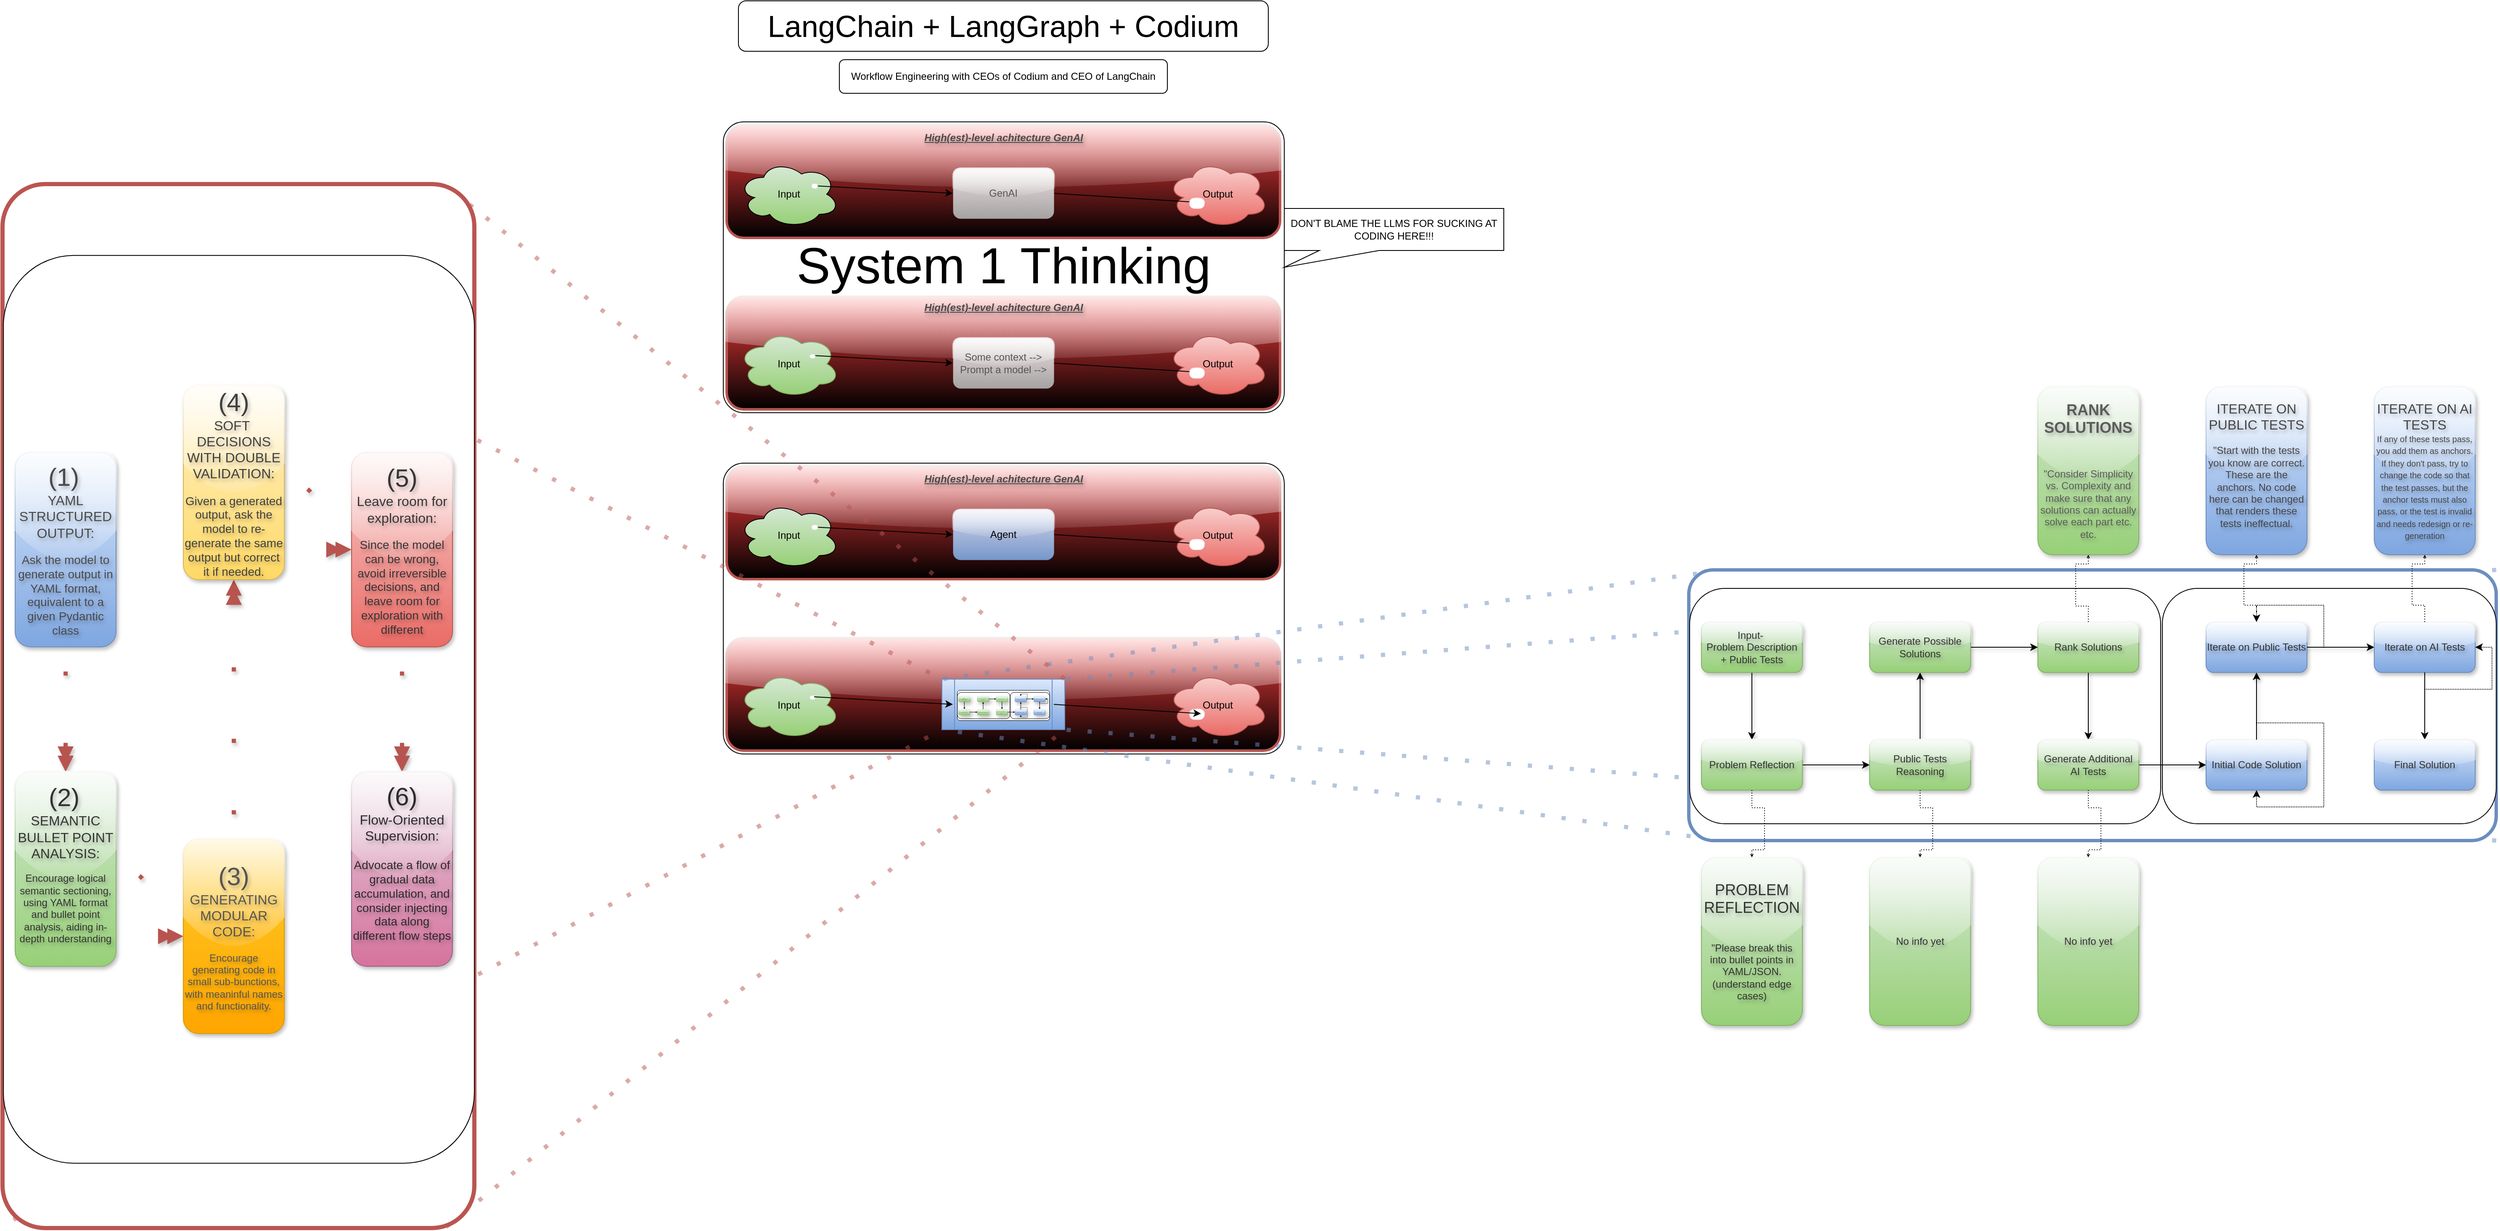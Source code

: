 <mxfile version="24.2.5" type="device">
  <diagram name="Page-1" id="K407w9nL5UWcx7nOBEo9">
    <mxGraphModel dx="3453" dy="1595" grid="1" gridSize="10" guides="1" tooltips="1" connect="1" arrows="1" fold="1" page="1" pageScale="1" pageWidth="850" pageHeight="1100" math="0" shadow="0">
      <root>
        <mxCell id="0" />
        <mxCell id="1" parent="0" />
        <mxCell id="q98mL0SS-_pi7WWjKhIn-27" value="" style="rounded=1;whiteSpace=wrap;html=1;arcSize=7;" vertex="1" parent="1">
          <mxGeometry x="92" y="174" width="667" height="346" as="geometry" />
        </mxCell>
        <mxCell id="q98mL0SS-_pi7WWjKhIn-15" value="" style="rounded=1;whiteSpace=wrap;html=1;glass=1;strokeColor=#b85450;strokeWidth=3;fillColor=#F83C3C;gradientColor=#000000;" vertex="1" parent="1">
          <mxGeometry x="96" y="178" width="658" height="134" as="geometry" />
        </mxCell>
        <mxCell id="q98mL0SS-_pi7WWjKhIn-1" value="LangChain + LangGraph + Codium" style="rounded=1;whiteSpace=wrap;html=1;fontSize=36;" vertex="1" parent="1">
          <mxGeometry x="110" y="30" width="630" height="60" as="geometry" />
        </mxCell>
        <mxCell id="q98mL0SS-_pi7WWjKhIn-2" value="Workflow Engineering with CEOs of Codium and CEO of LangChain" style="rounded=1;whiteSpace=wrap;html=1;" vertex="1" parent="1">
          <mxGeometry x="230" y="100" width="390" height="40" as="geometry" />
        </mxCell>
        <mxCell id="q98mL0SS-_pi7WWjKhIn-6" value="Input" style="ellipse;shape=cloud;whiteSpace=wrap;html=1;fillColor=#d5e8d4;gradientColor=#97d077;strokeColor=default;" vertex="1" parent="1">
          <mxGeometry x="110" y="220" width="120" height="80" as="geometry" />
        </mxCell>
        <mxCell id="q98mL0SS-_pi7WWjKhIn-7" value="Output" style="ellipse;shape=cloud;whiteSpace=wrap;html=1;fillColor=#f8cecc;gradientColor=#ea6b66;strokeColor=#b85450;" vertex="1" parent="1">
          <mxGeometry x="620" y="220" width="120" height="80" as="geometry" />
        </mxCell>
        <mxCell id="q98mL0SS-_pi7WWjKhIn-10" style="rounded=0;orthogonalLoop=1;jettySize=auto;html=1;exitX=1;exitY=0.5;exitDx=0;exitDy=0;entryX=0.333;entryY=0.625;entryDx=0;entryDy=0;entryPerimeter=0;" edge="1" parent="1" source="q98mL0SS-_pi7WWjKhIn-8" target="q98mL0SS-_pi7WWjKhIn-7">
          <mxGeometry relative="1" as="geometry" />
        </mxCell>
        <mxCell id="q98mL0SS-_pi7WWjKhIn-9" style="rounded=0;orthogonalLoop=1;jettySize=auto;html=1;entryX=0;entryY=0.5;entryDx=0;entryDy=0;exitX=0.75;exitY=0.375;exitDx=0;exitDy=0;exitPerimeter=0;" edge="1" parent="1" source="q98mL0SS-_pi7WWjKhIn-6" target="q98mL0SS-_pi7WWjKhIn-8">
          <mxGeometry relative="1" as="geometry" />
        </mxCell>
        <mxCell id="q98mL0SS-_pi7WWjKhIn-11" value="" style="whiteSpace=wrap;html=1;strokeWidth=0.5;rounded=1;arcSize=50;strokeColor=none;glass=1;imageAspect=0;resizeWidth=1;resizeHeight=1;" vertex="1" parent="1">
          <mxGeometry x="197" y="248" width="7" height="5" as="geometry" />
        </mxCell>
        <mxCell id="q98mL0SS-_pi7WWjKhIn-12" value="" style="whiteSpace=wrap;html=1;strokeWidth=0.5;rounded=1;arcSize=50;strokeColor=none;glass=1;imageAspect=0;resizeWidth=1;resizeHeight=1;" vertex="1" parent="1">
          <mxGeometry x="646" y="265" width="18" height="12" as="geometry" />
        </mxCell>
        <mxCell id="q98mL0SS-_pi7WWjKhIn-13" value="High(est)-level achitecture GenAI" style="text;html=1;align=center;verticalAlign=middle;resizable=0;points=[];autosize=1;strokeColor=none;fillColor=none;textShadow=1;fontColor=#4A4A4A;fontStyle=7" vertex="1" parent="1">
          <mxGeometry x="325" y="178" width="200" height="30" as="geometry" />
        </mxCell>
        <mxCell id="q98mL0SS-_pi7WWjKhIn-14" value="System 1 Thinking" style="text;html=1;align=center;verticalAlign=middle;resizable=0;points=[];autosize=1;strokeColor=none;fillColor=none;fontSize=60;" vertex="1" parent="1">
          <mxGeometry x="165" y="300" width="520" height="90" as="geometry" />
        </mxCell>
        <mxCell id="q98mL0SS-_pi7WWjKhIn-8" value="GenAI" style="rounded=1;whiteSpace=wrap;html=1;glass=1;flipV=0;opacity=90;strokeWidth=0.1;strokeColor=#666666;fillColor=#f5f5f5;gradientColor=#b3b3b3;fontColor=#545454;" vertex="1" parent="1">
          <mxGeometry x="365" y="229" width="120" height="60" as="geometry" />
        </mxCell>
        <mxCell id="q98mL0SS-_pi7WWjKhIn-16" value="" style="rounded=1;whiteSpace=wrap;html=1;glass=1;strokeColor=#b85450;strokeWidth=3;align=center;verticalAlign=middle;fontFamily=Helvetica;fontSize=12;fontColor=default;fillColor=#F83C3C;gradientColor=#000000;" vertex="1" parent="1">
          <mxGeometry x="96" y="382" width="658" height="134" as="geometry" />
        </mxCell>
        <mxCell id="q98mL0SS-_pi7WWjKhIn-17" value="Input" style="ellipse;shape=cloud;whiteSpace=wrap;html=1;fillColor=#d5e8d4;gradientColor=#97d077;strokeColor=#82b366;" vertex="1" parent="1">
          <mxGeometry x="110" y="422" width="120" height="80" as="geometry" />
        </mxCell>
        <mxCell id="q98mL0SS-_pi7WWjKhIn-18" value="Output" style="ellipse;shape=cloud;whiteSpace=wrap;html=1;fillColor=#f8cecc;gradientColor=#ea6b66;strokeColor=#b85450;" vertex="1" parent="1">
          <mxGeometry x="620" y="422" width="120" height="80" as="geometry" />
        </mxCell>
        <mxCell id="q98mL0SS-_pi7WWjKhIn-19" style="rounded=0;orthogonalLoop=1;jettySize=auto;html=1;exitX=1;exitY=0.5;exitDx=0;exitDy=0;entryX=0.333;entryY=0.625;entryDx=0;entryDy=0;entryPerimeter=0;" edge="1" source="q98mL0SS-_pi7WWjKhIn-24" target="q98mL0SS-_pi7WWjKhIn-18" parent="1">
          <mxGeometry relative="1" as="geometry" />
        </mxCell>
        <mxCell id="q98mL0SS-_pi7WWjKhIn-20" style="rounded=0;orthogonalLoop=1;jettySize=auto;html=1;entryX=0;entryY=0.5;entryDx=0;entryDy=0;exitX=0.75;exitY=0.375;exitDx=0;exitDy=0;exitPerimeter=0;" edge="1" source="q98mL0SS-_pi7WWjKhIn-17" target="q98mL0SS-_pi7WWjKhIn-24" parent="1">
          <mxGeometry relative="1" as="geometry" />
        </mxCell>
        <mxCell id="q98mL0SS-_pi7WWjKhIn-21" value="" style="whiteSpace=wrap;html=1;strokeWidth=0.5;rounded=1;arcSize=50;glass=1;strokeColor=none;imageAspect=0;resizeWidth=1;resizeHeight=1;" vertex="1" parent="1">
          <mxGeometry x="195" y="451" width="6" height="4" as="geometry" />
        </mxCell>
        <mxCell id="q98mL0SS-_pi7WWjKhIn-22" value="" style="whiteSpace=wrap;html=1;strokeWidth=0.5;rounded=1;arcSize=50;glass=1;strokeColor=none;imageAspect=0;resizeWidth=1;resizeHeight=1;" vertex="1" parent="1">
          <mxGeometry x="646" y="467" width="18" height="12" as="geometry" />
        </mxCell>
        <mxCell id="q98mL0SS-_pi7WWjKhIn-23" value="High(est)-level achitecture GenAI" style="text;html=1;align=center;verticalAlign=middle;resizable=0;points=[];autosize=1;strokeColor=none;fillColor=none;textShadow=1;fontColor=#4A4A4A;fontStyle=7" vertex="1" parent="1">
          <mxGeometry x="325" y="380" width="200" height="30" as="geometry" />
        </mxCell>
        <mxCell id="q98mL0SS-_pi7WWjKhIn-24" value="Some context --&amp;gt;&lt;div&gt;Prompt a model --&amp;gt;&lt;/div&gt;" style="rounded=1;whiteSpace=wrap;html=1;glass=1;flipV=0;opacity=90;strokeWidth=0.1;strokeColor=#666666;fillColor=#f5f5f5;gradientColor=#b3b3b3;fontColor=#545454;" vertex="1" parent="1">
          <mxGeometry x="365" y="431" width="120" height="60" as="geometry" />
        </mxCell>
        <mxCell id="q98mL0SS-_pi7WWjKhIn-29" value="" style="rounded=1;whiteSpace=wrap;html=1;arcSize=7;" vertex="1" parent="1">
          <mxGeometry x="92" y="580" width="667" height="346" as="geometry" />
        </mxCell>
        <mxCell id="q98mL0SS-_pi7WWjKhIn-30" value="" style="rounded=1;whiteSpace=wrap;html=1;glass=1;strokeColor=#b85450;strokeWidth=3;fillColor=#F83C3C;gradientColor=#000000;" vertex="1" parent="1">
          <mxGeometry x="96" y="584" width="658" height="134" as="geometry" />
        </mxCell>
        <mxCell id="q98mL0SS-_pi7WWjKhIn-31" value="Input" style="ellipse;shape=cloud;whiteSpace=wrap;html=1;fillColor=#d5e8d4;gradientColor=#97d077;strokeColor=default;" vertex="1" parent="1">
          <mxGeometry x="110" y="626" width="120" height="80" as="geometry" />
        </mxCell>
        <mxCell id="q98mL0SS-_pi7WWjKhIn-32" value="Output" style="ellipse;shape=cloud;whiteSpace=wrap;html=1;fillColor=#f8cecc;gradientColor=#ea6b66;strokeColor=#b85450;" vertex="1" parent="1">
          <mxGeometry x="620" y="626" width="120" height="80" as="geometry" />
        </mxCell>
        <mxCell id="q98mL0SS-_pi7WWjKhIn-33" style="rounded=0;orthogonalLoop=1;jettySize=auto;html=1;exitX=1;exitY=0.5;exitDx=0;exitDy=0;entryX=0.333;entryY=0.625;entryDx=0;entryDy=0;entryPerimeter=0;" edge="1" source="q98mL0SS-_pi7WWjKhIn-39" target="q98mL0SS-_pi7WWjKhIn-32" parent="1">
          <mxGeometry relative="1" as="geometry" />
        </mxCell>
        <mxCell id="q98mL0SS-_pi7WWjKhIn-34" style="rounded=0;orthogonalLoop=1;jettySize=auto;html=1;entryX=0;entryY=0.5;entryDx=0;entryDy=0;exitX=0.75;exitY=0.375;exitDx=0;exitDy=0;exitPerimeter=0;" edge="1" source="q98mL0SS-_pi7WWjKhIn-31" target="q98mL0SS-_pi7WWjKhIn-39" parent="1">
          <mxGeometry relative="1" as="geometry" />
        </mxCell>
        <mxCell id="q98mL0SS-_pi7WWjKhIn-35" value="" style="whiteSpace=wrap;html=1;strokeWidth=0.5;rounded=1;arcSize=50;strokeColor=none;glass=1;imageAspect=0;resizeWidth=1;resizeHeight=1;" vertex="1" parent="1">
          <mxGeometry x="197" y="654" width="7" height="5" as="geometry" />
        </mxCell>
        <mxCell id="q98mL0SS-_pi7WWjKhIn-36" value="" style="whiteSpace=wrap;html=1;strokeWidth=0.5;rounded=1;arcSize=50;strokeColor=none;glass=1;imageAspect=0;resizeWidth=1;resizeHeight=1;" vertex="1" parent="1">
          <mxGeometry x="646" y="671" width="18" height="12" as="geometry" />
        </mxCell>
        <mxCell id="q98mL0SS-_pi7WWjKhIn-37" value="High(est)-level achitecture GenAI" style="text;html=1;align=center;verticalAlign=middle;resizable=0;points=[];autosize=1;strokeColor=none;fillColor=none;textShadow=1;fontColor=#4A4A4A;fontStyle=7" vertex="1" parent="1">
          <mxGeometry x="325" y="584" width="200" height="30" as="geometry" />
        </mxCell>
        <mxCell id="q98mL0SS-_pi7WWjKhIn-39" value="Agent" style="rounded=1;whiteSpace=wrap;html=1;glass=1;flipV=0;opacity=90;strokeWidth=0.1;strokeColor=#6c8ebf;fillColor=#dae8fc;gradientColor=#7ea6e0;" vertex="1" parent="1">
          <mxGeometry x="365" y="635" width="120" height="60" as="geometry" />
        </mxCell>
        <mxCell id="q98mL0SS-_pi7WWjKhIn-40" value="" style="rounded=1;whiteSpace=wrap;html=1;glass=1;strokeColor=#b85450;strokeWidth=3;align=center;verticalAlign=middle;fontFamily=Helvetica;fontSize=12;fontColor=default;fillColor=#F83C3C;gradientColor=#000000;" vertex="1" parent="1">
          <mxGeometry x="96" y="788" width="658" height="134" as="geometry" />
        </mxCell>
        <mxCell id="q98mL0SS-_pi7WWjKhIn-179" style="rounded=0;orthogonalLoop=1;jettySize=auto;html=1;exitX=0.023;exitY=0.992;exitDx=0;exitDy=0;exitPerimeter=0;entryX=0;entryY=1;entryDx=0;entryDy=0;endArrow=none;endFill=0;dashed=1;dashPattern=1 4;strokeWidth=5;fillColor=#f8cecc;gradientColor=#ea6b66;strokeColor=#b85450;flowAnimation=0;flowAnimationDirection=reverse;flowAnimationTimingFunction=ease-out;flowAnimationDuration=200;opacity=50;" edge="1" parent="1" source="q98mL0SS-_pi7WWjKhIn-149" target="q98mL0SS-_pi7WWjKhIn-98">
          <mxGeometry relative="1" as="geometry">
            <mxPoint x="-350.19" y="1459" as="sourcePoint" />
            <mxPoint x="354.81" y="897" as="targetPoint" />
          </mxGeometry>
        </mxCell>
        <mxCell id="q98mL0SS-_pi7WWjKhIn-178" style="rounded=0;orthogonalLoop=1;jettySize=auto;html=1;exitX=1;exitY=1;exitDx=0;exitDy=0;exitPerimeter=0;entryX=1;entryY=1;entryDx=0;entryDy=0;endArrow=none;endFill=0;dashed=1;dashPattern=1 4;strokeWidth=5;fillColor=#dae8fc;gradientColor=#7ea6e0;strokeColor=#6c8ebf;curved=1;flowAnimation=0;flowAnimationDirection=reverse;flowAnimationTimingFunction=ease-out;flowAnimationDuration=200;opacity=50;" edge="1" parent="1" source="q98mL0SS-_pi7WWjKhIn-52" target="q98mL0SS-_pi7WWjKhIn-98">
          <mxGeometry relative="1" as="geometry">
            <mxPoint x="1413" y="1026.75" as="sourcePoint" />
            <mxPoint x="498" y="896.75" as="targetPoint" />
          </mxGeometry>
        </mxCell>
        <mxCell id="q98mL0SS-_pi7WWjKhIn-180" style="rounded=0;orthogonalLoop=1;jettySize=auto;html=1;exitX=0.016;exitY=0.015;exitDx=0;exitDy=0;exitPerimeter=0;entryX=0;entryY=0;entryDx=0;entryDy=0;endArrow=none;endFill=0;dashed=1;dashPattern=1 4;strokeWidth=5;fillColor=#f8cecc;gradientColor=#ea6b66;strokeColor=#b85450;flowAnimation=0;flowAnimationDirection=reverse;flowAnimationTimingFunction=ease-out;flowAnimationDuration=200;opacity=50;" edge="1" parent="1" source="q98mL0SS-_pi7WWjKhIn-149" target="q98mL0SS-_pi7WWjKhIn-98">
          <mxGeometry relative="1" as="geometry">
            <mxPoint x="-355" y="279" as="sourcePoint" />
            <mxPoint x="352" y="837" as="targetPoint" />
          </mxGeometry>
        </mxCell>
        <mxCell id="q98mL0SS-_pi7WWjKhIn-177" style="rounded=0;orthogonalLoop=1;jettySize=auto;html=1;exitX=1;exitY=0;exitDx=0;exitDy=0;exitPerimeter=0;entryX=1;entryY=0;entryDx=0;entryDy=0;endArrow=none;endFill=0;dashed=1;dashPattern=1 4;strokeWidth=5;fillColor=#dae8fc;gradientColor=#7ea6e0;strokeColor=#6c8ebf;flowAnimation=0;flowAnimationDirection=reverse;flowAnimationTimingFunction=ease-out;flowAnimationDuration=200;opacity=50;" edge="1" parent="1" source="q98mL0SS-_pi7WWjKhIn-52" target="q98mL0SS-_pi7WWjKhIn-98">
          <mxGeometry relative="1" as="geometry">
            <mxPoint x="1421" y="708" as="sourcePoint" />
            <mxPoint x="498" y="837" as="targetPoint" />
          </mxGeometry>
        </mxCell>
        <mxCell id="q98mL0SS-_pi7WWjKhIn-41" value="Input" style="ellipse;shape=cloud;whiteSpace=wrap;html=1;fillColor=#d5e8d4;gradientColor=#97d077;strokeColor=#82b366;" vertex="1" parent="1">
          <mxGeometry x="110" y="828" width="120" height="80" as="geometry" />
        </mxCell>
        <mxCell id="q98mL0SS-_pi7WWjKhIn-42" value="Output" style="ellipse;shape=cloud;whiteSpace=wrap;html=1;fillColor=#f8cecc;gradientColor=#ea6b66;strokeColor=#b85450;" vertex="1" parent="1">
          <mxGeometry x="620" y="828" width="120" height="80" as="geometry" />
        </mxCell>
        <mxCell id="q98mL0SS-_pi7WWjKhIn-45" value="" style="whiteSpace=wrap;html=1;strokeWidth=0.5;rounded=1;arcSize=50;glass=1;strokeColor=none;imageAspect=0;resizeWidth=1;resizeHeight=1;" vertex="1" parent="1">
          <mxGeometry x="195" y="857" width="6" height="4" as="geometry" />
        </mxCell>
        <mxCell id="q98mL0SS-_pi7WWjKhIn-46" value="" style="whiteSpace=wrap;html=1;strokeWidth=0.5;rounded=1;arcSize=50;glass=1;strokeColor=none;imageAspect=0;resizeWidth=1;resizeHeight=1;" vertex="1" parent="1">
          <mxGeometry x="646" y="873" width="18" height="12" as="geometry" />
        </mxCell>
        <mxCell id="q98mL0SS-_pi7WWjKhIn-98" value="" style="shape=process;whiteSpace=wrap;html=1;backgroundOutline=1;fillColor=#dae8fc;gradientColor=#7ea6e0;strokeColor=#6c8ebf;" vertex="1" parent="1">
          <mxGeometry x="352" y="837" width="146" height="60" as="geometry" />
        </mxCell>
        <mxCell id="q98mL0SS-_pi7WWjKhIn-51" value="DON&#39;T BLAME THE LLMS FOR SUCKING AT CODING HERE!!!" style="shape=callout;whiteSpace=wrap;html=1;perimeter=calloutPerimeter;position2=0;base=71;size=20;position=0.16;" vertex="1" parent="1">
          <mxGeometry x="759" y="277" width="261" height="70" as="geometry" />
        </mxCell>
        <mxCell id="q98mL0SS-_pi7WWjKhIn-43" style="rounded=0;orthogonalLoop=1;jettySize=auto;html=1;exitX=1;exitY=0.5;exitDx=0;exitDy=0;entryX=0.333;entryY=0.625;entryDx=0;entryDy=0;entryPerimeter=0;" edge="1" target="q98mL0SS-_pi7WWjKhIn-42" parent="1">
          <mxGeometry relative="1" as="geometry">
            <mxPoint x="485" y="867.0" as="sourcePoint" />
          </mxGeometry>
        </mxCell>
        <mxCell id="q98mL0SS-_pi7WWjKhIn-134" style="rounded=0;orthogonalLoop=1;jettySize=auto;html=1;exitX=0.036;exitY=0.003;exitDx=0;exitDy=0;exitPerimeter=0;entryX=0;entryY=0;entryDx=0;entryDy=0;endArrow=none;endFill=0;dashed=1;dashPattern=1 4;strokeWidth=5;fillColor=#dae8fc;gradientColor=#7ea6e0;strokeColor=#6c8ebf;flowAnimation=0;flowAnimationDirection=reverse;flowAnimationTimingFunction=ease-out;flowAnimationDuration=200;opacity=50;" edge="1" parent="1" source="q98mL0SS-_pi7WWjKhIn-52" target="q98mL0SS-_pi7WWjKhIn-98">
          <mxGeometry relative="1" as="geometry" />
        </mxCell>
        <mxCell id="q98mL0SS-_pi7WWjKhIn-44" style="rounded=0;orthogonalLoop=1;jettySize=auto;html=1;entryX=0;entryY=0.5;entryDx=0;entryDy=0;exitX=0.75;exitY=0.375;exitDx=0;exitDy=0;exitPerimeter=0;" edge="1" source="q98mL0SS-_pi7WWjKhIn-41" parent="1">
          <mxGeometry relative="1" as="geometry">
            <mxPoint x="365" y="867.0" as="targetPoint" />
          </mxGeometry>
        </mxCell>
        <mxCell id="q98mL0SS-_pi7WWjKhIn-135" style="rounded=0;orthogonalLoop=1;jettySize=auto;html=1;exitX=0.028;exitY=0.995;exitDx=0;exitDy=0;exitPerimeter=0;entryX=0;entryY=1;entryDx=0;entryDy=0;endArrow=none;endFill=0;dashed=1;dashPattern=1 4;strokeWidth=5;fillColor=#dae8fc;gradientColor=#7ea6e0;strokeColor=#6c8ebf;flowAnimation=0;flowAnimationDirection=reverse;flowAnimationTimingFunction=ease-out;flowAnimationDuration=200;opacity=50;" edge="1" parent="1" source="q98mL0SS-_pi7WWjKhIn-52" target="q98mL0SS-_pi7WWjKhIn-98">
          <mxGeometry relative="1" as="geometry" />
        </mxCell>
        <mxCell id="q98mL0SS-_pi7WWjKhIn-132" value="" style="group" vertex="1" connectable="0" parent="1">
          <mxGeometry x="370" y="850" width="109.67" height="36" as="geometry" />
        </mxCell>
        <mxCell id="q98mL0SS-_pi7WWjKhIn-101" value="" style="rounded=1;whiteSpace=wrap;html=1;arcSize=9;resizeWidth=1;imageAspect=0;resizeHeight=1;fontSize=1;strokeWidth=0.5;" vertex="1" parent="q98mL0SS-_pi7WWjKhIn-132">
          <mxGeometry width="109.67" height="36.0" as="geometry" />
        </mxCell>
        <mxCell id="q98mL0SS-_pi7WWjKhIn-102" value="" style="rounded=1;whiteSpace=wrap;html=1;resizeWidth=1;resizeHeight=1;fontSize=1;strokeWidth=0.5;" vertex="1" parent="q98mL0SS-_pi7WWjKhIn-132">
          <mxGeometry x="0.112" y="2.46" width="62.595" height="31.304" as="geometry" />
        </mxCell>
        <mxCell id="q98mL0SS-_pi7WWjKhIn-103" value="" style="rounded=1;whiteSpace=wrap;html=1;resizeWidth=1;imageAspect=0;resizeHeight=1;fontSize=1;strokeWidth=0.5;" vertex="1" parent="q98mL0SS-_pi7WWjKhIn-132">
          <mxGeometry x="62.929" y="2.459" width="46.741" height="31.305" as="geometry" />
        </mxCell>
        <mxCell id="q98mL0SS-_pi7WWjKhIn-105" value="Input-&amp;nbsp;&lt;div style=&quot;font-size: 1px;&quot;&gt;Problem Description + Public Tests&lt;/div&gt;" style="rounded=1;whiteSpace=wrap;html=1;glass=1;fillColor=#d5e8d4;strokeColor=#82b366;gradientColor=#97d077;shadow=1;textShadow=1;fontColor=#333333;fontSize=1;resizeWidth=1;imageAspect=0;resizeHeight=1;strokeWidth=0.5;" vertex="1" parent="q98mL0SS-_pi7WWjKhIn-132">
          <mxGeometry x="1.677" y="6.932" width="13.413" height="6.708" as="geometry" />
        </mxCell>
        <mxCell id="q98mL0SS-_pi7WWjKhIn-107" value="Problem Reflection" style="rounded=1;whiteSpace=wrap;html=1;glass=1;fillColor=#d5e8d4;strokeColor=#82b366;gradientColor=#97d077;shadow=1;textShadow=1;fontColor=#333333;fontSize=1;resizeWidth=1;imageAspect=0;resizeHeight=1;strokeWidth=0.5;" vertex="1" parent="q98mL0SS-_pi7WWjKhIn-132">
          <mxGeometry x="1.677" y="22.584" width="13.413" height="6.708" as="geometry" />
        </mxCell>
        <mxCell id="q98mL0SS-_pi7WWjKhIn-109" value="Public Tests Reasoning" style="rounded=1;whiteSpace=wrap;html=1;glass=1;fillColor=#d5e8d4;strokeColor=#82b366;gradientColor=#97d077;shadow=1;textShadow=1;fontColor=#333333;fontSize=1;resizeWidth=1;imageAspect=0;resizeHeight=1;strokeWidth=0.5;" vertex="1" parent="q98mL0SS-_pi7WWjKhIn-132">
          <mxGeometry x="24.032" y="22.584" width="13.413" height="6.708" as="geometry" />
        </mxCell>
        <mxCell id="q98mL0SS-_pi7WWjKhIn-111" value="Generate Possible Solutions" style="rounded=1;whiteSpace=wrap;html=1;glass=1;fillColor=#d5e8d4;strokeColor=#82b366;gradientColor=#97d077;shadow=1;textShadow=1;fontColor=#333333;fontSize=1;resizeWidth=1;imageAspect=0;resizeHeight=1;strokeWidth=0.5;" vertex="1" parent="q98mL0SS-_pi7WWjKhIn-132">
          <mxGeometry x="24.032" y="6.932" width="13.413" height="6.708" as="geometry" />
        </mxCell>
        <mxCell id="q98mL0SS-_pi7WWjKhIn-113" value="Rank Solutions" style="rounded=1;whiteSpace=wrap;html=1;glass=1;fillColor=#d5e8d4;strokeColor=#82b366;gradientColor=#97d077;shadow=1;textShadow=1;fontColor=#333333;fontSize=1;resizeWidth=1;imageAspect=0;resizeHeight=1;strokeWidth=0.5;" vertex="1" parent="q98mL0SS-_pi7WWjKhIn-132">
          <mxGeometry x="46.387" y="6.932" width="13.413" height="6.708" as="geometry" />
        </mxCell>
        <mxCell id="q98mL0SS-_pi7WWjKhIn-115" value="Generate Additional AI Tests" style="rounded=1;whiteSpace=wrap;html=1;glass=1;fillColor=#d5e8d4;strokeColor=#82b366;gradientColor=#97d077;shadow=1;textShadow=1;fontColor=#333333;fontSize=1;resizeWidth=1;imageAspect=0;resizeHeight=1;strokeWidth=0.5;" vertex="1" parent="q98mL0SS-_pi7WWjKhIn-132">
          <mxGeometry x="46.387" y="22.584" width="13.413" height="6.708" as="geometry" />
        </mxCell>
        <mxCell id="q98mL0SS-_pi7WWjKhIn-117" value="Initial Code Solution" style="rounded=1;whiteSpace=wrap;html=1;glass=1;fillColor=#dae8fc;strokeColor=#6c8ebf;gradientColor=#7ea6e0;shadow=1;textShadow=1;fontColor=#333333;fontSize=1;resizeWidth=1;imageAspect=0;resizeHeight=1;strokeWidth=0.5;" vertex="1" parent="q98mL0SS-_pi7WWjKhIn-132">
          <mxGeometry x="68.742" y="22.584" width="13.413" height="6.708" as="geometry" />
        </mxCell>
        <mxCell id="q98mL0SS-_pi7WWjKhIn-119" value="Iterate on Public Tests" style="rounded=1;whiteSpace=wrap;html=1;glass=1;fillColor=#dae8fc;strokeColor=#6c8ebf;gradientColor=#7ea6e0;shadow=1;textShadow=1;fontColor=#333333;fontSize=1;resizeWidth=1;imageAspect=0;resizeHeight=1;strokeWidth=0.5;" vertex="1" parent="q98mL0SS-_pi7WWjKhIn-132">
          <mxGeometry x="68.742" y="6.932" width="13.413" height="6.708" as="geometry" />
        </mxCell>
        <mxCell id="q98mL0SS-_pi7WWjKhIn-121" value="Iterate on AI Tests" style="rounded=1;whiteSpace=wrap;html=1;glass=1;fillColor=#dae8fc;strokeColor=#6c8ebf;gradientColor=#7ea6e0;shadow=1;textShadow=1;fontColor=#333333;fontSize=1;resizeWidth=1;imageAspect=0;resizeHeight=1;strokeWidth=0.5;" vertex="1" parent="q98mL0SS-_pi7WWjKhIn-132">
          <mxGeometry x="91.098" y="6.932" width="13.413" height="6.708" as="geometry" />
        </mxCell>
        <mxCell id="q98mL0SS-_pi7WWjKhIn-122" value="Final Solution" style="rounded=1;whiteSpace=wrap;html=1;glass=1;fillColor=#dae8fc;strokeColor=#6c8ebf;gradientColor=#7ea6e0;shadow=1;textShadow=1;fontColor=#333333;fontSize=1;resizeWidth=1;imageAspect=0;resizeHeight=1;strokeWidth=0.5;" vertex="1" parent="q98mL0SS-_pi7WWjKhIn-132">
          <mxGeometry x="91.098" y="22.584" width="13.413" height="6.708" as="geometry" />
        </mxCell>
        <mxCell id="q98mL0SS-_pi7WWjKhIn-104" value="" style="edgeStyle=orthogonalEdgeStyle;rounded=0;orthogonalLoop=1;jettySize=0;html=1;shadow=1;textShadow=1;fontColor=#333333;fontSize=1;endSize=1;strokeWidth=0.5;" edge="1" parent="q98mL0SS-_pi7WWjKhIn-132" source="q98mL0SS-_pi7WWjKhIn-105" target="q98mL0SS-_pi7WWjKhIn-107">
          <mxGeometry relative="1" as="geometry" />
        </mxCell>
        <mxCell id="q98mL0SS-_pi7WWjKhIn-106" value="" style="edgeStyle=orthogonalEdgeStyle;rounded=0;orthogonalLoop=1;jettySize=0;html=1;shadow=1;textShadow=1;fontColor=#333333;fontSize=1;endSize=1;strokeWidth=0.5;" edge="1" parent="q98mL0SS-_pi7WWjKhIn-132" source="q98mL0SS-_pi7WWjKhIn-107" target="q98mL0SS-_pi7WWjKhIn-109">
          <mxGeometry relative="1" as="geometry" />
        </mxCell>
        <mxCell id="q98mL0SS-_pi7WWjKhIn-108" value="" style="edgeStyle=orthogonalEdgeStyle;rounded=0;orthogonalLoop=1;jettySize=0;html=1;shadow=1;textShadow=1;fontColor=#333333;fontSize=1;endSize=1;strokeWidth=0.5;" edge="1" parent="q98mL0SS-_pi7WWjKhIn-132" source="q98mL0SS-_pi7WWjKhIn-109" target="q98mL0SS-_pi7WWjKhIn-111">
          <mxGeometry relative="1" as="geometry" />
        </mxCell>
        <mxCell id="q98mL0SS-_pi7WWjKhIn-110" value="" style="edgeStyle=orthogonalEdgeStyle;rounded=0;orthogonalLoop=1;jettySize=0;html=1;shadow=1;textShadow=1;fontColor=#333333;fontSize=1;endSize=1;strokeWidth=0.5;" edge="1" parent="q98mL0SS-_pi7WWjKhIn-132" source="q98mL0SS-_pi7WWjKhIn-111" target="q98mL0SS-_pi7WWjKhIn-113">
          <mxGeometry relative="1" as="geometry" />
        </mxCell>
        <mxCell id="q98mL0SS-_pi7WWjKhIn-112" value="" style="edgeStyle=orthogonalEdgeStyle;rounded=0;orthogonalLoop=1;jettySize=0;html=1;shadow=1;textShadow=1;fontColor=#333333;fontSize=1;endSize=1;strokeWidth=0.5;" edge="1" parent="q98mL0SS-_pi7WWjKhIn-132" source="q98mL0SS-_pi7WWjKhIn-113" target="q98mL0SS-_pi7WWjKhIn-115">
          <mxGeometry relative="1" as="geometry" />
        </mxCell>
        <mxCell id="q98mL0SS-_pi7WWjKhIn-123" style="edgeStyle=orthogonalEdgeStyle;rounded=0;orthogonalLoop=1;jettySize=0;html=1;entryX=0.5;entryY=1;entryDx=0;entryDy=0;dashed=1;dashPattern=1 1;fontSize=1;endSize=1;strokeWidth=0.5;" edge="1" parent="q98mL0SS-_pi7WWjKhIn-132" source="q98mL0SS-_pi7WWjKhIn-117" target="q98mL0SS-_pi7WWjKhIn-117">
          <mxGeometry relative="1" as="geometry">
            <Array as="points">
              <mxPoint x="75.372" y="20.329" />
              <mxPoint x="83.205" y="20.329" />
              <mxPoint x="83.205" y="32.188" />
              <mxPoint x="75.372" y="32.188" />
            </Array>
          </mxGeometry>
        </mxCell>
        <mxCell id="q98mL0SS-_pi7WWjKhIn-114" value="" style="edgeStyle=orthogonalEdgeStyle;rounded=0;orthogonalLoop=1;jettySize=0;html=1;shadow=1;textShadow=1;fontColor=#333333;fontSize=1;endSize=1;strokeWidth=0.5;" edge="1" parent="q98mL0SS-_pi7WWjKhIn-132" source="q98mL0SS-_pi7WWjKhIn-115" target="q98mL0SS-_pi7WWjKhIn-117">
          <mxGeometry relative="1" as="geometry" />
        </mxCell>
        <mxCell id="q98mL0SS-_pi7WWjKhIn-124" style="edgeStyle=orthogonalEdgeStyle;rounded=0;orthogonalLoop=1;jettySize=0;html=1;entryX=0.5;entryY=0;entryDx=0;entryDy=0;sourcePortConstraint=east;targetPortConstraint=north;dashed=1;dashPattern=1 1;endSize=1;fontSize=1;strokeWidth=0.5;" edge="1" parent="q98mL0SS-_pi7WWjKhIn-132" source="q98mL0SS-_pi7WWjKhIn-119" target="q98mL0SS-_pi7WWjKhIn-119">
          <mxGeometry relative="1" as="geometry">
            <Array as="points">
              <mxPoint x="83.205" y="10.376" />
              <mxPoint x="83.205" y="4.235" />
              <mxPoint x="75.372" y="4.235" />
            </Array>
          </mxGeometry>
        </mxCell>
        <mxCell id="q98mL0SS-_pi7WWjKhIn-116" value="" style="edgeStyle=orthogonalEdgeStyle;rounded=0;orthogonalLoop=1;jettySize=0;html=1;shadow=1;textShadow=1;fontColor=#333333;fontSize=1;endSize=1;strokeWidth=0.5;" edge="1" parent="q98mL0SS-_pi7WWjKhIn-132" source="q98mL0SS-_pi7WWjKhIn-117" target="q98mL0SS-_pi7WWjKhIn-119">
          <mxGeometry relative="1" as="geometry" />
        </mxCell>
        <mxCell id="q98mL0SS-_pi7WWjKhIn-125" style="edgeStyle=orthogonalEdgeStyle;rounded=0;orthogonalLoop=1;jettySize=0;html=1;entryX=1;entryY=0.5;entryDx=0;entryDy=0;sourcePortConstraint=south;targetPortConstraint=east;dashed=1;dashPattern=1 1;endSize=1;fontSize=1;strokeWidth=0.5;" edge="1" parent="q98mL0SS-_pi7WWjKhIn-132" source="q98mL0SS-_pi7WWjKhIn-121" target="q98mL0SS-_pi7WWjKhIn-121">
          <mxGeometry relative="1" as="geometry">
            <Array as="points">
              <mxPoint x="97.814" y="15.671" />
              <mxPoint x="107.553" y="15.671" />
              <mxPoint x="107.553" y="10.376" />
            </Array>
          </mxGeometry>
        </mxCell>
        <mxCell id="q98mL0SS-_pi7WWjKhIn-118" value="" style="edgeStyle=orthogonalEdgeStyle;rounded=0;orthogonalLoop=1;jettySize=0;html=1;shadow=1;textShadow=1;fontColor=#333333;fontSize=1;endSize=1;strokeWidth=0.5;" edge="1" parent="q98mL0SS-_pi7WWjKhIn-132" source="q98mL0SS-_pi7WWjKhIn-119" target="q98mL0SS-_pi7WWjKhIn-121">
          <mxGeometry relative="1" as="geometry" />
        </mxCell>
        <mxCell id="q98mL0SS-_pi7WWjKhIn-120" style="edgeStyle=orthogonalEdgeStyle;rounded=0;orthogonalLoop=1;jettySize=0;html=1;entryX=0.5;entryY=0;entryDx=0;entryDy=0;fontSize=1;endSize=1;strokeWidth=0.5;" edge="1" parent="q98mL0SS-_pi7WWjKhIn-132" source="q98mL0SS-_pi7WWjKhIn-121" target="q98mL0SS-_pi7WWjKhIn-122">
          <mxGeometry relative="1" as="geometry" />
        </mxCell>
        <mxCell id="q98mL0SS-_pi7WWjKhIn-137" value="&lt;div&gt;&lt;font style=&quot;font-size: 18px;&quot;&gt;PROBLEM REFLECTION&lt;/font&gt;&lt;/div&gt;&lt;div&gt;&lt;br&gt;&lt;/div&gt;&lt;div&gt;&lt;br&gt;&lt;/div&gt;&quot;Please break this into bullet points in YAML/JSON. (understand edge cases)" style="rounded=1;whiteSpace=wrap;html=1;glass=1;fillColor=#d5e8d4;strokeColor=#82b366;gradientColor=#97d077;shadow=1;textShadow=1;fontColor=#333333;" vertex="1" parent="1">
          <mxGeometry x="1255" y="1049" width="120" height="200" as="geometry" />
        </mxCell>
        <mxCell id="q98mL0SS-_pi7WWjKhIn-139" value="&lt;font style=&quot;font-size: 18px;&quot;&gt;&lt;b&gt;RANK SOLUTIONS&lt;/b&gt;&lt;/font&gt;&lt;div&gt;&lt;font style=&quot;font-size: 18px;&quot;&gt;&lt;br&gt;&lt;/font&gt;&lt;/div&gt;&lt;div&gt;&lt;br&gt;&lt;/div&gt;&lt;div&gt;&quot;Consider Simplicity vs. Complexity and make sure that any solutions can actually solve each part etc. etc.&lt;/div&gt;" style="rounded=1;whiteSpace=wrap;html=1;glass=1;fillColor=#d5e8d4;strokeColor=#82b366;gradientColor=#97d077;shadow=1;textShadow=1;fontColor=#5C5C5C;" vertex="1" parent="1">
          <mxGeometry x="1655" y="489" width="120" height="200" as="geometry" />
        </mxCell>
        <mxCell id="q98mL0SS-_pi7WWjKhIn-141" value="&lt;div style=&quot;font-size: 12px;&quot;&gt;&lt;font style=&quot;font-size: 12px;&quot;&gt;No info yet&lt;/font&gt;&lt;/div&gt;" style="rounded=1;whiteSpace=wrap;html=1;glass=1;fillColor=#d5e8d4;strokeColor=#82b366;gradientColor=#97d077;shadow=1;textShadow=1;fontColor=#333333;fontSize=12;" vertex="1" parent="1">
          <mxGeometry x="1455.0" y="1049" width="120" height="200" as="geometry" />
        </mxCell>
        <mxCell id="q98mL0SS-_pi7WWjKhIn-143" value="&lt;div&gt;No info yet&lt;/div&gt;" style="rounded=1;whiteSpace=wrap;html=1;glass=1;fillColor=#d5e8d4;strokeColor=#82b366;gradientColor=#97d077;shadow=1;textShadow=1;fontColor=#333333;" vertex="1" parent="1">
          <mxGeometry x="1655.0" y="1049" width="120" height="200" as="geometry" />
        </mxCell>
        <mxCell id="q98mL0SS-_pi7WWjKhIn-145" value="&lt;div&gt;&lt;span style=&quot;font-size: 16px; background-color: initial;&quot;&gt;ITERATE ON PUBLIC TESTS&lt;/span&gt;&lt;br&gt;&lt;/div&gt;&lt;div&gt;&lt;br&gt;&lt;/div&gt;&lt;div&gt;&lt;font style=&quot;font-size: 12px;&quot;&gt;&quot;Start with the tests you know are correct. These are the anchors. No code here can be changed that renders these tests ineffectual.&lt;/font&gt;&lt;/div&gt;&lt;div&gt;&lt;font style=&quot;font-size: 12px;&quot;&gt;&lt;br&gt;&lt;/font&gt;&lt;/div&gt;" style="rounded=1;whiteSpace=wrap;html=1;glass=1;fillColor=#dae8fc;strokeColor=#6c8ebf;gradientColor=#7ea6e0;shadow=1;textShadow=1;fontColor=#454545;" vertex="1" parent="1">
          <mxGeometry x="1855.0" y="489" width="120" height="200" as="geometry" />
        </mxCell>
        <mxCell id="q98mL0SS-_pi7WWjKhIn-52" value="" style="rounded=1;whiteSpace=wrap;html=1;arcSize=9;points=[[0,0.25,0,0,0],[0,0.5,0,0,0],[0,0.75,0,0,0],[0.01,0.03,0,0,0],[0.01,0.97,0,0,0],[0.25,0,0,0,0],[0.25,1,0,0,0],[0.5,0,0,0,0],[0.5,1,0,0,0],[0.75,0,0,0,0],[0.75,1,0,0,0],[1,0,0,0,0],[1,0.25,0,0,0],[1,0.5,0,0,0],[1,0.75,0,0,0],[1,1,0,0,0]];strokeColor=#6c8ebf;strokeWidth=4;" vertex="1" parent="1">
          <mxGeometry x="1240" y="707" width="960" height="322" as="geometry" />
        </mxCell>
        <mxCell id="q98mL0SS-_pi7WWjKhIn-91" value="" style="rounded=1;whiteSpace=wrap;html=1;aspect=fixed;" vertex="1" parent="1">
          <mxGeometry x="1241" y="729" width="560" height="280" as="geometry" />
        </mxCell>
        <mxCell id="q98mL0SS-_pi7WWjKhIn-92" value="" style="rounded=1;whiteSpace=wrap;html=1;" vertex="1" parent="1">
          <mxGeometry x="1803" y="729" width="397" height="280" as="geometry" />
        </mxCell>
        <mxCell id="q98mL0SS-_pi7WWjKhIn-63" value="" style="edgeStyle=orthogonalEdgeStyle;rounded=0;orthogonalLoop=1;jettySize=auto;html=1;shadow=1;textShadow=1;fontColor=#333333;entryX=0.5;entryY=0;entryDx=0;entryDy=0;exitX=0.5;exitY=1;exitDx=0;exitDy=0;" edge="1" parent="1" source="q98mL0SS-_pi7WWjKhIn-53" target="q98mL0SS-_pi7WWjKhIn-62">
          <mxGeometry relative="1" as="geometry" />
        </mxCell>
        <mxCell id="q98mL0SS-_pi7WWjKhIn-53" value="Input-&amp;nbsp;&lt;div&gt;Problem Description + Public Tests&lt;/div&gt;" style="rounded=1;whiteSpace=wrap;html=1;glass=1;fillColor=#d5e8d4;strokeColor=#82b366;gradientColor=#97d077;shadow=1;textShadow=1;fontColor=#333333;" vertex="1" parent="1">
          <mxGeometry x="1255" y="769" width="120" height="60" as="geometry" />
        </mxCell>
        <mxCell id="q98mL0SS-_pi7WWjKhIn-65" value="" style="edgeStyle=orthogonalEdgeStyle;rounded=0;orthogonalLoop=1;jettySize=auto;html=1;shadow=1;textShadow=1;fontColor=#333333;" edge="1" parent="1" source="q98mL0SS-_pi7WWjKhIn-62" target="q98mL0SS-_pi7WWjKhIn-64">
          <mxGeometry relative="1" as="geometry" />
        </mxCell>
        <mxCell id="q98mL0SS-_pi7WWjKhIn-62" value="Problem Reflection" style="rounded=1;whiteSpace=wrap;html=1;glass=1;fillColor=#d5e8d4;strokeColor=#82b366;gradientColor=#97d077;shadow=1;textShadow=1;fontColor=#333333;" vertex="1" parent="1">
          <mxGeometry x="1255" y="909" width="120" height="60" as="geometry" />
        </mxCell>
        <mxCell id="q98mL0SS-_pi7WWjKhIn-67" value="" style="edgeStyle=orthogonalEdgeStyle;rounded=0;orthogonalLoop=1;jettySize=auto;html=1;shadow=1;textShadow=1;fontColor=#333333;" edge="1" parent="1" source="q98mL0SS-_pi7WWjKhIn-64" target="q98mL0SS-_pi7WWjKhIn-66">
          <mxGeometry relative="1" as="geometry" />
        </mxCell>
        <mxCell id="q98mL0SS-_pi7WWjKhIn-64" value="Public Tests Reasoning" style="rounded=1;whiteSpace=wrap;html=1;glass=1;fillColor=#d5e8d4;strokeColor=#82b366;gradientColor=#97d077;shadow=1;textShadow=1;fontColor=#333333;" vertex="1" parent="1">
          <mxGeometry x="1455" y="909" width="120" height="60" as="geometry" />
        </mxCell>
        <mxCell id="q98mL0SS-_pi7WWjKhIn-69" value="" style="edgeStyle=orthogonalEdgeStyle;rounded=0;orthogonalLoop=1;jettySize=auto;html=1;shadow=1;textShadow=1;fontColor=#333333;" edge="1" parent="1" source="q98mL0SS-_pi7WWjKhIn-66" target="q98mL0SS-_pi7WWjKhIn-68">
          <mxGeometry relative="1" as="geometry" />
        </mxCell>
        <mxCell id="q98mL0SS-_pi7WWjKhIn-66" value="Generate Possible Solutions" style="rounded=1;whiteSpace=wrap;html=1;glass=1;fillColor=#d5e8d4;strokeColor=#82b366;gradientColor=#97d077;shadow=1;textShadow=1;fontColor=#333333;" vertex="1" parent="1">
          <mxGeometry x="1455" y="769" width="120" height="60" as="geometry" />
        </mxCell>
        <mxCell id="q98mL0SS-_pi7WWjKhIn-71" value="" style="edgeStyle=orthogonalEdgeStyle;rounded=0;orthogonalLoop=1;jettySize=auto;html=1;shadow=1;textShadow=1;fontColor=#333333;" edge="1" parent="1" source="q98mL0SS-_pi7WWjKhIn-68" target="q98mL0SS-_pi7WWjKhIn-70">
          <mxGeometry relative="1" as="geometry" />
        </mxCell>
        <mxCell id="q98mL0SS-_pi7WWjKhIn-68" value="Rank Solutions" style="rounded=1;whiteSpace=wrap;html=1;glass=1;fillColor=#d5e8d4;strokeColor=#82b366;gradientColor=#97d077;shadow=1;textShadow=1;fontColor=#333333;" vertex="1" parent="1">
          <mxGeometry x="1655" y="769" width="120" height="60" as="geometry" />
        </mxCell>
        <mxCell id="q98mL0SS-_pi7WWjKhIn-81" value="" style="edgeStyle=orthogonalEdgeStyle;rounded=0;orthogonalLoop=1;jettySize=auto;html=1;shadow=1;textShadow=1;fontColor=#333333;" edge="1" parent="1" source="q98mL0SS-_pi7WWjKhIn-70" target="q98mL0SS-_pi7WWjKhIn-80">
          <mxGeometry relative="1" as="geometry" />
        </mxCell>
        <mxCell id="q98mL0SS-_pi7WWjKhIn-70" value="Generate Additional AI Tests" style="rounded=1;whiteSpace=wrap;html=1;glass=1;fillColor=#d5e8d4;strokeColor=#82b366;gradientColor=#97d077;shadow=1;textShadow=1;fontColor=#333333;" vertex="1" parent="1">
          <mxGeometry x="1655" y="909" width="120" height="60" as="geometry" />
        </mxCell>
        <mxCell id="q98mL0SS-_pi7WWjKhIn-83" value="" style="edgeStyle=orthogonalEdgeStyle;rounded=0;orthogonalLoop=1;jettySize=auto;html=1;shadow=1;textShadow=1;fontColor=#333333;" edge="1" parent="1" source="q98mL0SS-_pi7WWjKhIn-80" target="q98mL0SS-_pi7WWjKhIn-82">
          <mxGeometry relative="1" as="geometry" />
        </mxCell>
        <mxCell id="q98mL0SS-_pi7WWjKhIn-80" value="Initial Code Solution" style="rounded=1;whiteSpace=wrap;html=1;glass=1;fillColor=#dae8fc;strokeColor=#6c8ebf;gradientColor=#7ea6e0;shadow=1;textShadow=1;fontColor=#333333;" vertex="1" parent="1">
          <mxGeometry x="1855" y="909" width="120" height="60" as="geometry" />
        </mxCell>
        <mxCell id="q98mL0SS-_pi7WWjKhIn-85" value="" style="edgeStyle=orthogonalEdgeStyle;rounded=0;orthogonalLoop=1;jettySize=auto;html=1;shadow=1;textShadow=1;fontColor=#333333;" edge="1" parent="1" source="q98mL0SS-_pi7WWjKhIn-82" target="q98mL0SS-_pi7WWjKhIn-84">
          <mxGeometry relative="1" as="geometry" />
        </mxCell>
        <mxCell id="q98mL0SS-_pi7WWjKhIn-146" style="edgeStyle=orthogonalEdgeStyle;rounded=0;orthogonalLoop=1;jettySize=auto;html=1;entryX=0.5;entryY=1;entryDx=0;entryDy=0;dashed=1;dashPattern=1 2;strokeColor=default;align=center;verticalAlign=middle;fontFamily=Helvetica;fontSize=11;fontColor=default;labelBackgroundColor=default;endArrow=classic;endSize=1;exitX=0.5;exitY=0;exitDx=0;exitDy=0;" edge="1" parent="1" source="q98mL0SS-_pi7WWjKhIn-82" target="q98mL0SS-_pi7WWjKhIn-145">
          <mxGeometry relative="1" as="geometry">
            <Array as="points">
              <mxPoint x="1915" y="749" />
              <mxPoint x="1900" y="749" />
              <mxPoint x="1900" y="700" />
              <mxPoint x="1915" y="700" />
            </Array>
          </mxGeometry>
        </mxCell>
        <mxCell id="q98mL0SS-_pi7WWjKhIn-82" value="Iterate on Public Tests" style="rounded=1;whiteSpace=wrap;html=1;glass=1;fillColor=#dae8fc;strokeColor=#6c8ebf;gradientColor=#7ea6e0;shadow=1;textShadow=1;fontColor=#333333;" vertex="1" parent="1">
          <mxGeometry x="1855" y="769" width="120" height="60" as="geometry" />
        </mxCell>
        <mxCell id="q98mL0SS-_pi7WWjKhIn-97" style="edgeStyle=orthogonalEdgeStyle;rounded=0;orthogonalLoop=1;jettySize=auto;html=1;entryX=0.5;entryY=0;entryDx=0;entryDy=0;" edge="1" parent="1" source="q98mL0SS-_pi7WWjKhIn-84" target="q98mL0SS-_pi7WWjKhIn-86">
          <mxGeometry relative="1" as="geometry" />
        </mxCell>
        <mxCell id="q98mL0SS-_pi7WWjKhIn-84" value="Iterate on AI Tests" style="rounded=1;whiteSpace=wrap;html=1;glass=1;fillColor=#dae8fc;strokeColor=#6c8ebf;gradientColor=#7ea6e0;shadow=1;textShadow=1;fontColor=#333333;" vertex="1" parent="1">
          <mxGeometry x="2055" y="769" width="120" height="60" as="geometry" />
        </mxCell>
        <mxCell id="q98mL0SS-_pi7WWjKhIn-86" value="Final Solution" style="rounded=1;whiteSpace=wrap;html=1;glass=1;fillColor=#dae8fc;strokeColor=#6c8ebf;gradientColor=#7ea6e0;shadow=1;textShadow=1;fontColor=#333333;" vertex="1" parent="1">
          <mxGeometry x="2055" y="909" width="120" height="60" as="geometry" />
        </mxCell>
        <mxCell id="q98mL0SS-_pi7WWjKhIn-93" style="edgeStyle=orthogonalEdgeStyle;rounded=0;orthogonalLoop=1;jettySize=auto;html=1;entryX=0.5;entryY=1;entryDx=0;entryDy=0;dashed=1;dashPattern=1 1;" edge="1" parent="1" source="q98mL0SS-_pi7WWjKhIn-80" target="q98mL0SS-_pi7WWjKhIn-80">
          <mxGeometry relative="1" as="geometry" />
        </mxCell>
        <mxCell id="q98mL0SS-_pi7WWjKhIn-95" style="edgeStyle=orthogonalEdgeStyle;rounded=0;orthogonalLoop=1;jettySize=auto;html=1;entryX=0.5;entryY=0;entryDx=0;entryDy=0;sourcePortConstraint=east;targetPortConstraint=north;dashed=1;dashPattern=1 1;" edge="1" parent="1" source="q98mL0SS-_pi7WWjKhIn-82" target="q98mL0SS-_pi7WWjKhIn-82">
          <mxGeometry relative="1" as="geometry">
            <Array as="points">
              <mxPoint x="1995" y="799" />
              <mxPoint x="1995" y="749" />
              <mxPoint x="1915" y="749" />
            </Array>
          </mxGeometry>
        </mxCell>
        <mxCell id="q98mL0SS-_pi7WWjKhIn-96" style="edgeStyle=orthogonalEdgeStyle;rounded=0;orthogonalLoop=1;jettySize=auto;html=1;entryX=1;entryY=0.5;entryDx=0;entryDy=0;sourcePortConstraint=south;targetPortConstraint=east;dashed=1;dashPattern=1 1;" edge="1" parent="1" source="q98mL0SS-_pi7WWjKhIn-84" target="q98mL0SS-_pi7WWjKhIn-84">
          <mxGeometry relative="1" as="geometry" />
        </mxCell>
        <mxCell id="q98mL0SS-_pi7WWjKhIn-140" value="" style="edgeStyle=orthogonalEdgeStyle;rounded=0;orthogonalLoop=1;jettySize=auto;html=1;dashed=1;dashPattern=1 2;endSize=1;exitX=0.5;exitY=0;exitDx=0;exitDy=0;entryX=0.5;entryY=1;entryDx=0;entryDy=0;" edge="1" parent="1" source="q98mL0SS-_pi7WWjKhIn-68" target="q98mL0SS-_pi7WWjKhIn-139">
          <mxGeometry relative="1" as="geometry">
            <Array as="points">
              <mxPoint x="1715" y="750" />
              <mxPoint x="1700" y="750" />
              <mxPoint x="1700" y="700" />
              <mxPoint x="1715" y="700" />
            </Array>
          </mxGeometry>
        </mxCell>
        <mxCell id="q98mL0SS-_pi7WWjKhIn-138" value="" style="edgeStyle=orthogonalEdgeStyle;rounded=0;orthogonalLoop=1;jettySize=auto;html=1;exitX=0.5;exitY=1;exitDx=0;exitDy=0;entryX=0.5;entryY=0;entryDx=0;entryDy=0;dashed=1;dashPattern=1 2;strokeColor=default;align=center;verticalAlign=middle;fontFamily=Helvetica;fontSize=11;fontColor=default;labelBackgroundColor=default;endArrow=classic;endSize=1;" edge="1" parent="1" source="q98mL0SS-_pi7WWjKhIn-62" target="q98mL0SS-_pi7WWjKhIn-137">
          <mxGeometry relative="1" as="geometry">
            <Array as="points">
              <mxPoint x="1315" y="990" />
              <mxPoint x="1330" y="990" />
              <mxPoint x="1330" y="1040" />
              <mxPoint x="1315" y="1040" />
            </Array>
          </mxGeometry>
        </mxCell>
        <mxCell id="q98mL0SS-_pi7WWjKhIn-142" value="" style="edgeStyle=orthogonalEdgeStyle;rounded=0;orthogonalLoop=1;jettySize=auto;html=1;entryX=0.5;entryY=0;entryDx=0;entryDy=0;exitX=0.5;exitY=1;exitDx=0;exitDy=0;dashed=1;dashPattern=1 2;strokeColor=default;align=center;verticalAlign=middle;fontFamily=Helvetica;fontSize=11;fontColor=default;labelBackgroundColor=default;endArrow=classic;endSize=1;" edge="1" parent="1" source="q98mL0SS-_pi7WWjKhIn-64" target="q98mL0SS-_pi7WWjKhIn-141">
          <mxGeometry relative="1" as="geometry">
            <Array as="points">
              <mxPoint x="1515" y="990" />
              <mxPoint x="1530" y="990" />
              <mxPoint x="1530" y="1040" />
              <mxPoint x="1515" y="1040" />
            </Array>
          </mxGeometry>
        </mxCell>
        <mxCell id="q98mL0SS-_pi7WWjKhIn-144" value="" style="edgeStyle=orthogonalEdgeStyle;rounded=0;orthogonalLoop=1;jettySize=auto;html=1;dashed=1;dashPattern=1 2;strokeColor=default;align=center;verticalAlign=middle;fontFamily=Helvetica;fontSize=11;fontColor=default;labelBackgroundColor=default;endArrow=classic;endSize=1;exitX=0.5;exitY=1;exitDx=0;exitDy=0;entryX=0.5;entryY=0;entryDx=0;entryDy=0;" edge="1" parent="1" source="q98mL0SS-_pi7WWjKhIn-70" target="q98mL0SS-_pi7WWjKhIn-143">
          <mxGeometry relative="1" as="geometry">
            <Array as="points">
              <mxPoint x="1715" y="990" />
              <mxPoint x="1730" y="990" />
              <mxPoint x="1730" y="1040" />
              <mxPoint x="1715" y="1040" />
            </Array>
          </mxGeometry>
        </mxCell>
        <mxCell id="q98mL0SS-_pi7WWjKhIn-147" value="&lt;font style=&quot;font-size: 16px;&quot;&gt;ITERATE ON AI TESTS&lt;/font&gt;&lt;div&gt;&lt;font style=&quot;font-size: 10px;&quot;&gt;If any of these tests pass, you add them as anchors. If they don&#39;t pass, try to change the code so that the test passes, but the anchor tests must also pass, or the test is invalid and needs redesign or re-generation&lt;/font&gt;&lt;/div&gt;" style="rounded=1;whiteSpace=wrap;html=1;glass=1;fillColor=#dae8fc;strokeColor=#6c8ebf;gradientColor=#7ea6e0;shadow=1;textShadow=1;fontColor=#454545;" vertex="1" parent="1">
          <mxGeometry x="2055.0" y="489" width="120" height="200" as="geometry" />
        </mxCell>
        <mxCell id="q98mL0SS-_pi7WWjKhIn-148" style="edgeStyle=orthogonalEdgeStyle;rounded=0;orthogonalLoop=1;jettySize=auto;html=1;entryX=0.5;entryY=1;entryDx=0;entryDy=0;dashed=1;dashPattern=1 2;strokeColor=default;align=center;verticalAlign=middle;fontFamily=Helvetica;fontSize=11;fontColor=default;labelBackgroundColor=default;endArrow=classic;endSize=1;exitX=0.5;exitY=0;exitDx=0;exitDy=0;" edge="1" parent="1" source="q98mL0SS-_pi7WWjKhIn-84" target="q98mL0SS-_pi7WWjKhIn-147">
          <mxGeometry relative="1" as="geometry">
            <mxPoint x="2115" y="769" as="sourcePoint" />
            <mxPoint x="2115" y="689" as="targetPoint" />
            <Array as="points">
              <mxPoint x="2115" y="749" />
              <mxPoint x="2100" y="749" />
              <mxPoint x="2100" y="700" />
              <mxPoint x="2115" y="700" />
            </Array>
          </mxGeometry>
        </mxCell>
        <mxCell id="q98mL0SS-_pi7WWjKhIn-174" style="rounded=0;orthogonalLoop=1;jettySize=auto;html=1;exitX=0.94;exitY=0.999;exitDx=0;exitDy=0;exitPerimeter=0;entryX=1;entryY=1;entryDx=0;entryDy=0;endArrow=none;endFill=0;dashed=1;dashPattern=1 4;strokeWidth=5;fillColor=#f8cecc;gradientColor=#ea6b66;strokeColor=#b85450;flowAnimation=0;flowAnimationDirection=reverse;flowAnimationTimingFunction=ease-out;flowAnimationDuration=200;opacity=50;" edge="1" parent="1" source="q98mL0SS-_pi7WWjKhIn-149" target="q98mL0SS-_pi7WWjKhIn-98">
          <mxGeometry relative="1" as="geometry">
            <mxPoint x="1413" y="1029.61" as="sourcePoint" />
            <mxPoint x="498" y="899.61" as="targetPoint" />
          </mxGeometry>
        </mxCell>
        <mxCell id="q98mL0SS-_pi7WWjKhIn-175" style="rounded=0;orthogonalLoop=1;jettySize=auto;html=1;exitX=0.955;exitY=0.007;exitDx=0;exitDy=0;exitPerimeter=0;entryX=1;entryY=0;entryDx=0;entryDy=0;endArrow=none;endFill=0;dashed=1;dashPattern=1 4;strokeWidth=5;fillColor=#f8cecc;gradientColor=#ea6b66;strokeColor=#b85450;flowAnimation=0;flowAnimationDirection=reverse;flowAnimationTimingFunction=ease-out;flowAnimationDuration=200;opacity=50;" edge="1" parent="1" source="q98mL0SS-_pi7WWjKhIn-149" target="q98mL0SS-_pi7WWjKhIn-98">
          <mxGeometry relative="1" as="geometry">
            <mxPoint x="1421" y="710.61" as="sourcePoint" />
            <mxPoint x="498" y="839.61" as="targetPoint" />
          </mxGeometry>
        </mxCell>
        <mxCell id="q98mL0SS-_pi7WWjKhIn-149" value="" style="rounded=1;whiteSpace=wrap;html=1;arcSize=9;points=[[0,0.25,0,0,0],[0,0.5,0,0,0],[0,0.75,0,0,0],[0.01,0.03,0,0,0],[0.01,0.97,0,0,0],[0.25,0,0,0,0],[0.25,1,0,0,0],[0.5,0,0,0,0],[0.5,1,0,0,0],[0.75,0,0,0,0],[0.75,1,0,0,0],[1,0,0,0,0],[1,0.25,0,0,0],[1,0.5,0,0,0],[1,0.75,0,0,0],[1,1,0,0,0]];strokeColor=#BA5551;strokeWidth=5;" vertex="1" parent="1">
          <mxGeometry x="-765" y="248" width="561" height="1242" as="geometry" />
        </mxCell>
        <mxCell id="q98mL0SS-_pi7WWjKhIn-150" value="" style="rounded=1;whiteSpace=wrap;html=1;" vertex="1" parent="1">
          <mxGeometry x="-764" y="332.857" width="560" height="1080" as="geometry" />
        </mxCell>
        <mxCell id="q98mL0SS-_pi7WWjKhIn-152" value="" style="edgeStyle=orthogonalEdgeStyle;rounded=0;orthogonalLoop=1;jettySize=0;html=1;shadow=1;textShadow=1;fontColor=#333333;entryX=0.5;entryY=0;entryDx=0;entryDy=0;exitX=0.5;exitY=1;exitDx=0;exitDy=0;strokeWidth=5;endArrow=doubleBlock;endFill=1;curved=1;fillColor=#f8cecc;gradientColor=#ea6b66;strokeColor=#b85450;flowAnimation=1;dashed=1;dashPattern=1 16;arcSize=50;flowAnimationTimingFunction=ease-in-out;flowAnimationDuration=100;" edge="1" source="q98mL0SS-_pi7WWjKhIn-153" target="q98mL0SS-_pi7WWjKhIn-155" parent="1">
          <mxGeometry relative="1" as="geometry" />
        </mxCell>
        <mxCell id="q98mL0SS-_pi7WWjKhIn-153" value="&lt;font style=&quot;font-size: 30px;&quot;&gt;(1)&lt;/font&gt;&lt;font style=&quot;font-size: 16px;&quot;&gt;&amp;nbsp;&lt;/font&gt;&lt;div&gt;&lt;div&gt;&lt;font style=&quot;font-size: 16px;&quot;&gt;YAML STRUCTURED OUTPUT:&lt;/font&gt;&lt;div&gt;&lt;br&gt;&lt;/div&gt;&lt;div&gt;&lt;font style=&quot;font-size: 14px;&quot;&gt;Ask the model to generate output in YAML format, equivalent to a given Pydantic class&lt;/font&gt;&lt;/div&gt;&lt;/div&gt;&lt;/div&gt;" style="rounded=1;whiteSpace=wrap;html=1;glass=1;fillColor=#dae8fc;strokeColor=#6c8ebf;gradientColor=#7ea6e0;shadow=1;textShadow=1;fontColor=#4A4A4A;" vertex="1" parent="1">
          <mxGeometry x="-750" y="567.143" width="120" height="231.429" as="geometry" />
        </mxCell>
        <mxCell id="q98mL0SS-_pi7WWjKhIn-154" value="" style="edgeStyle=orthogonalEdgeStyle;rounded=0;orthogonalLoop=1;jettySize=0;html=1;shadow=1;textShadow=1;fontColor=#333333;strokeWidth=5;endArrow=doubleBlock;endFill=1;entryX=0;entryY=0.5;entryDx=0;entryDy=0;exitX=1;exitY=0.5;exitDx=0;exitDy=0;curved=1;fillColor=#f8cecc;gradientColor=#ea6b66;strokeColor=#b85450;flowAnimation=1;dashed=1;dashPattern=1 16;arcSize=50;flowAnimationTimingFunction=ease-in-out;flowAnimationDuration=100;" edge="1" source="q98mL0SS-_pi7WWjKhIn-155" target="q98mL0SS-_pi7WWjKhIn-157" parent="1">
          <mxGeometry relative="1" as="geometry" />
        </mxCell>
        <mxCell id="q98mL0SS-_pi7WWjKhIn-155" value="&lt;font style=&quot;font-size: 30px;&quot;&gt;(2)&lt;/font&gt;&amp;nbsp;&lt;div style=&quot;&quot;&gt;&lt;font style=&quot;font-size: 16px;&quot;&gt;SEMANTIC BULLET POINT ANALYSIS:&lt;/font&gt;&lt;div style=&quot;font-size: 11px;&quot;&gt;&lt;br&gt;&lt;/div&gt;&lt;div style=&quot;&quot;&gt;&lt;font style=&quot;font-size: 12px;&quot;&gt;Encourage logical semantic sectioning, using YAML format and bullet point analysis, aiding in-depth understanding&lt;/font&gt;&lt;/div&gt;&lt;div style=&quot;font-size: 11px;&quot;&gt;&lt;br&gt;&lt;/div&gt;&lt;/div&gt;" style="rounded=1;whiteSpace=wrap;html=1;glass=1;fillColor=#d5e8d4;strokeColor=#82b366;gradientColor=#97d077;shadow=1;textShadow=1;fontColor=#333333;" vertex="1" parent="1">
          <mxGeometry x="-750" y="947.143" width="120" height="231.429" as="geometry" />
        </mxCell>
        <mxCell id="q98mL0SS-_pi7WWjKhIn-156" value="" style="edgeStyle=orthogonalEdgeStyle;rounded=0;orthogonalLoop=1;jettySize=0;html=1;shadow=1;textShadow=1;fontColor=#333333;strokeWidth=5;endArrow=doubleBlock;endFill=1;entryX=0.5;entryY=1;entryDx=0;entryDy=0;curved=1;fillColor=#f8cecc;gradientColor=#ea6b66;strokeColor=#b85450;flowAnimation=1;dashed=1;dashPattern=1 16;exitX=0.5;exitY=0;exitDx=0;exitDy=0;arcSize=50;flowAnimationTimingFunction=ease-in-out;flowAnimationDuration=100;" edge="1" source="q98mL0SS-_pi7WWjKhIn-157" target="q98mL0SS-_pi7WWjKhIn-159" parent="1">
          <mxGeometry relative="1" as="geometry" />
        </mxCell>
        <mxCell id="q98mL0SS-_pi7WWjKhIn-157" value="&lt;font style=&quot;font-size: 30px;&quot;&gt;(3)&lt;/font&gt;&lt;div&gt;&lt;font style=&quot;font-size: 16px;&quot;&gt;GENERATING MODULAR CODE:&lt;/font&gt;&lt;div&gt;&lt;br&gt;&lt;/div&gt;&lt;div&gt;Encourage generating code in small sub-bunctions, with meaninful names and functionality.&lt;/div&gt;&lt;/div&gt;" style="rounded=1;whiteSpace=wrap;html=1;glass=1;fillColor=#ffcd28;strokeColor=#d79b00;gradientColor=#ffa500;shadow=1;textShadow=1;fontColor=#545454;" vertex="1" parent="1">
          <mxGeometry x="-550" y="1027.143" width="120" height="231.429" as="geometry" />
        </mxCell>
        <mxCell id="q98mL0SS-_pi7WWjKhIn-158" value="" style="edgeStyle=orthogonalEdgeStyle;rounded=0;orthogonalLoop=1;jettySize=0;html=1;shadow=1;textShadow=1;fontColor=#333333;strokeWidth=5;endArrow=doubleBlock;endFill=1;exitX=1;exitY=0.5;exitDx=0;exitDy=0;entryX=0;entryY=0.5;entryDx=0;entryDy=0;curved=1;fillColor=#f8cecc;gradientColor=#ea6b66;strokeColor=#b85450;flowAnimation=1;dashed=1;dashPattern=1 16;arcSize=50;flowAnimationTimingFunction=ease-in-out;flowAnimationDuration=100;" edge="1" source="q98mL0SS-_pi7WWjKhIn-159" target="q98mL0SS-_pi7WWjKhIn-161" parent="1">
          <mxGeometry relative="1" as="geometry" />
        </mxCell>
        <mxCell id="q98mL0SS-_pi7WWjKhIn-159" value="&lt;font style=&quot;font-size: 30px;&quot;&gt;(4)&lt;/font&gt;&lt;div&gt;&lt;font style=&quot;font-size: 16px;&quot;&gt;SOFT&amp;nbsp; DECISIONS WITH DOUBLE VALIDATION:&lt;/font&gt;&lt;div&gt;&lt;br&gt;&lt;/div&gt;&lt;div&gt;&lt;font style=&quot;font-size: 14px;&quot;&gt;Given a generated output, ask the model to re-generate the same output but correct it if needed.&lt;/font&gt;&lt;/div&gt;&lt;/div&gt;" style="rounded=1;whiteSpace=wrap;html=1;glass=1;fillColor=#fff2cc;strokeColor=#d6b656;gradientColor=#ffd966;shadow=1;textShadow=1;fontColor=#404040;" vertex="1" parent="1">
          <mxGeometry x="-550" y="487.143" width="120" height="231.429" as="geometry" />
        </mxCell>
        <mxCell id="q98mL0SS-_pi7WWjKhIn-160" value="" style="edgeStyle=orthogonalEdgeStyle;rounded=0;orthogonalLoop=1;jettySize=0;html=1;shadow=1;textShadow=1;fontColor=#333333;strokeWidth=5;endArrow=doubleBlock;endFill=1;entryX=0.5;entryY=0;entryDx=0;entryDy=0;exitX=0.5;exitY=1;exitDx=0;exitDy=0;curved=1;fillColor=#f8cecc;gradientColor=#ea6b66;strokeColor=#b85450;flowAnimation=1;dashed=1;dashPattern=1 16;arcSize=50;flowAnimationTimingFunction=ease-in-out;flowAnimationDuration=100;" edge="1" source="q98mL0SS-_pi7WWjKhIn-161" target="q98mL0SS-_pi7WWjKhIn-163" parent="1">
          <mxGeometry relative="1" as="geometry" />
        </mxCell>
        <mxCell id="q98mL0SS-_pi7WWjKhIn-161" value="&lt;font style=&quot;font-size: 30px;&quot;&gt;(5)&lt;/font&gt;&lt;div&gt;&lt;font style=&quot;font-size: 16px;&quot;&gt;Leave room for exploration:&lt;/font&gt;&lt;/div&gt;&lt;div&gt;&lt;br&gt;&lt;/div&gt;&lt;div&gt;&lt;span style=&quot;font-size: 14px;&quot;&gt;Since the model can be wrong, avoid irreversible decisions, and leave room for exploration with different&lt;/span&gt;&lt;/div&gt;" style="rounded=1;whiteSpace=wrap;html=1;glass=1;fillColor=#f8cecc;strokeColor=#b85450;gradientColor=#ea6b66;shadow=1;textShadow=1;fontColor=#363636;" vertex="1" parent="1">
          <mxGeometry x="-350" y="567.143" width="120" height="231.429" as="geometry" />
        </mxCell>
        <mxCell id="q98mL0SS-_pi7WWjKhIn-163" value="&lt;font style=&quot;font-size: 30px;&quot;&gt;(6)&lt;/font&gt;&lt;div&gt;&lt;font style=&quot;font-size: 16px;&quot;&gt;Flow-Oriented Supervision:&lt;/font&gt;&lt;/div&gt;&lt;div style=&quot;font-size: 14px;&quot;&gt;&lt;font style=&quot;font-size: 14px;&quot;&gt;&lt;br&gt;&lt;/font&gt;&lt;/div&gt;&lt;div style=&quot;font-size: 14px;&quot;&gt;Advocate a flow of gradual data accumulation, and consider injecting data along different flow steps&lt;/div&gt;&lt;div style=&quot;font-size: 14px;&quot;&gt;&lt;font style=&quot;font-size: 14px;&quot;&gt;&lt;br&gt;&lt;/font&gt;&lt;/div&gt;" style="rounded=1;whiteSpace=wrap;html=1;glass=1;fillColor=#e6d0de;strokeColor=#996185;gradientColor=#d5739d;shadow=1;textShadow=1;fontColor=#2B2B2B;" vertex="1" parent="1">
          <mxGeometry x="-350" y="947.143" width="120" height="231.429" as="geometry" />
        </mxCell>
        <mxCell id="q98mL0SS-_pi7WWjKhIn-164" value="" style="edgeStyle=orthogonalEdgeStyle;rounded=0;orthogonalLoop=1;jettySize=auto;html=1;shadow=1;textShadow=1;fontColor=#333333;" edge="1" source="q98mL0SS-_pi7WWjKhIn-165" parent="1">
          <mxGeometry relative="1" as="geometry">
            <mxPoint x="-90.0" y="718.571" as="targetPoint" />
          </mxGeometry>
        </mxCell>
        <mxCell id="q98mL0SS-_pi7WWjKhIn-166" value="" style="edgeStyle=orthogonalEdgeStyle;rounded=0;orthogonalLoop=1;jettySize=auto;html=1;shadow=1;textShadow=1;fontColor=#333333;" edge="1" target="q98mL0SS-_pi7WWjKhIn-169" parent="1">
          <mxGeometry relative="1" as="geometry">
            <mxPoint x="-30.0" y="602.857" as="sourcePoint" />
          </mxGeometry>
        </mxCell>
        <mxCell id="q98mL0SS-_pi7WWjKhIn-168" style="edgeStyle=orthogonalEdgeStyle;rounded=0;orthogonalLoop=1;jettySize=auto;html=1;entryX=0.5;entryY=0;entryDx=0;entryDy=0;" edge="1" target="q98mL0SS-_pi7WWjKhIn-170" parent="1">
          <mxGeometry relative="1" as="geometry">
            <mxPoint x="110.0" y="718.571" as="sourcePoint" />
          </mxGeometry>
        </mxCell>
      </root>
    </mxGraphModel>
  </diagram>
</mxfile>
